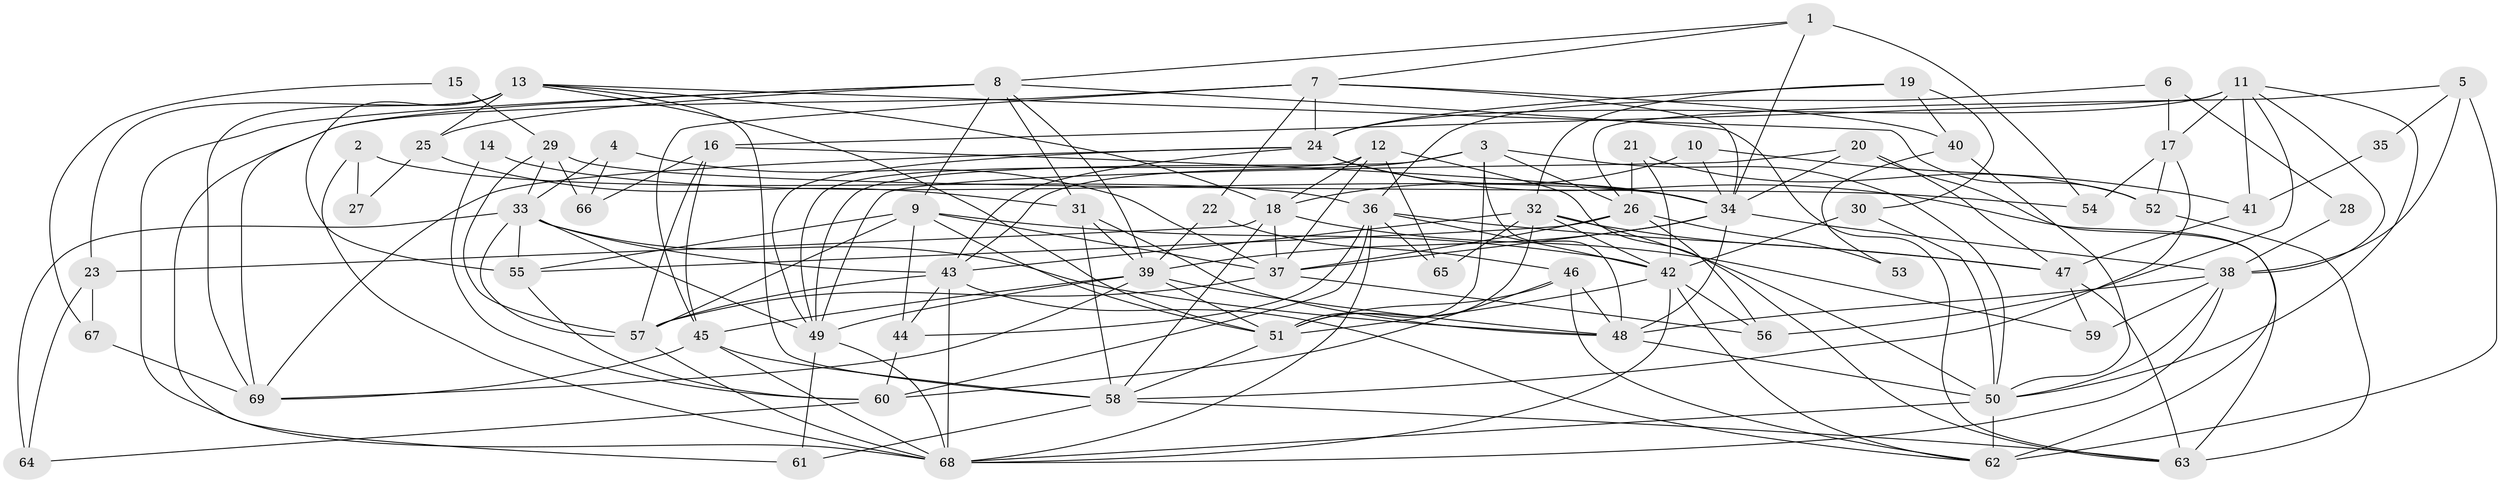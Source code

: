// original degree distribution, {4: 0.30434782608695654, 2: 0.14492753623188406, 3: 0.2391304347826087, 5: 0.16666666666666666, 6: 0.08695652173913043, 7: 0.043478260869565216, 8: 0.014492753623188406}
// Generated by graph-tools (version 1.1) at 2025/02/03/09/25 03:02:06]
// undirected, 69 vertices, 184 edges
graph export_dot {
graph [start="1"]
  node [color=gray90,style=filled];
  1;
  2;
  3;
  4;
  5;
  6;
  7;
  8;
  9;
  10;
  11;
  12;
  13;
  14;
  15;
  16;
  17;
  18;
  19;
  20;
  21;
  22;
  23;
  24;
  25;
  26;
  27;
  28;
  29;
  30;
  31;
  32;
  33;
  34;
  35;
  36;
  37;
  38;
  39;
  40;
  41;
  42;
  43;
  44;
  45;
  46;
  47;
  48;
  49;
  50;
  51;
  52;
  53;
  54;
  55;
  56;
  57;
  58;
  59;
  60;
  61;
  62;
  63;
  64;
  65;
  66;
  67;
  68;
  69;
  1 -- 7 [weight=1.0];
  1 -- 8 [weight=1.0];
  1 -- 34 [weight=2.0];
  1 -- 54 [weight=1.0];
  2 -- 27 [weight=1.0];
  2 -- 36 [weight=2.0];
  2 -- 68 [weight=1.0];
  3 -- 26 [weight=1.0];
  3 -- 43 [weight=1.0];
  3 -- 48 [weight=1.0];
  3 -- 49 [weight=1.0];
  3 -- 50 [weight=1.0];
  3 -- 51 [weight=1.0];
  4 -- 33 [weight=1.0];
  4 -- 37 [weight=1.0];
  4 -- 66 [weight=1.0];
  5 -- 26 [weight=1.0];
  5 -- 35 [weight=1.0];
  5 -- 38 [weight=1.0];
  5 -- 62 [weight=2.0];
  6 -- 17 [weight=1.0];
  6 -- 28 [weight=1.0];
  6 -- 36 [weight=1.0];
  7 -- 22 [weight=1.0];
  7 -- 24 [weight=1.0];
  7 -- 34 [weight=1.0];
  7 -- 40 [weight=1.0];
  7 -- 45 [weight=1.0];
  7 -- 61 [weight=1.0];
  8 -- 9 [weight=2.0];
  8 -- 25 [weight=1.0];
  8 -- 31 [weight=1.0];
  8 -- 39 [weight=1.0];
  8 -- 63 [weight=1.0];
  8 -- 68 [weight=1.0];
  8 -- 69 [weight=1.0];
  9 -- 37 [weight=1.0];
  9 -- 42 [weight=1.0];
  9 -- 44 [weight=2.0];
  9 -- 51 [weight=2.0];
  9 -- 55 [weight=1.0];
  9 -- 57 [weight=1.0];
  10 -- 18 [weight=1.0];
  10 -- 34 [weight=2.0];
  10 -- 41 [weight=1.0];
  11 -- 16 [weight=1.0];
  11 -- 17 [weight=2.0];
  11 -- 24 [weight=1.0];
  11 -- 38 [weight=1.0];
  11 -- 41 [weight=1.0];
  11 -- 50 [weight=1.0];
  11 -- 56 [weight=1.0];
  12 -- 18 [weight=1.0];
  12 -- 37 [weight=1.0];
  12 -- 49 [weight=1.0];
  12 -- 63 [weight=1.0];
  12 -- 65 [weight=1.0];
  13 -- 18 [weight=1.0];
  13 -- 23 [weight=2.0];
  13 -- 25 [weight=1.0];
  13 -- 51 [weight=1.0];
  13 -- 52 [weight=1.0];
  13 -- 55 [weight=1.0];
  13 -- 58 [weight=1.0];
  13 -- 69 [weight=1.0];
  14 -- 34 [weight=2.0];
  14 -- 60 [weight=1.0];
  15 -- 29 [weight=2.0];
  15 -- 67 [weight=1.0];
  16 -- 34 [weight=1.0];
  16 -- 45 [weight=1.0];
  16 -- 57 [weight=1.0];
  16 -- 66 [weight=1.0];
  17 -- 52 [weight=1.0];
  17 -- 54 [weight=1.0];
  17 -- 58 [weight=1.0];
  18 -- 23 [weight=1.0];
  18 -- 37 [weight=1.0];
  18 -- 58 [weight=1.0];
  18 -- 59 [weight=1.0];
  19 -- 24 [weight=1.0];
  19 -- 30 [weight=1.0];
  19 -- 32 [weight=1.0];
  19 -- 40 [weight=1.0];
  20 -- 34 [weight=1.0];
  20 -- 47 [weight=1.0];
  20 -- 49 [weight=1.0];
  20 -- 62 [weight=1.0];
  21 -- 26 [weight=1.0];
  21 -- 42 [weight=1.0];
  21 -- 52 [weight=1.0];
  22 -- 39 [weight=1.0];
  22 -- 46 [weight=1.0];
  23 -- 64 [weight=1.0];
  23 -- 67 [weight=1.0];
  24 -- 34 [weight=1.0];
  24 -- 43 [weight=1.0];
  24 -- 49 [weight=1.0];
  24 -- 63 [weight=1.0];
  24 -- 69 [weight=1.0];
  25 -- 27 [weight=1.0];
  25 -- 31 [weight=1.0];
  26 -- 37 [weight=1.0];
  26 -- 53 [weight=1.0];
  26 -- 55 [weight=1.0];
  26 -- 56 [weight=1.0];
  28 -- 38 [weight=2.0];
  29 -- 33 [weight=1.0];
  29 -- 54 [weight=1.0];
  29 -- 57 [weight=1.0];
  29 -- 66 [weight=2.0];
  30 -- 42 [weight=1.0];
  30 -- 50 [weight=1.0];
  31 -- 39 [weight=1.0];
  31 -- 48 [weight=1.0];
  31 -- 58 [weight=1.0];
  32 -- 42 [weight=1.0];
  32 -- 43 [weight=1.0];
  32 -- 47 [weight=1.0];
  32 -- 50 [weight=1.0];
  32 -- 51 [weight=1.0];
  32 -- 65 [weight=1.0];
  33 -- 43 [weight=1.0];
  33 -- 48 [weight=1.0];
  33 -- 49 [weight=1.0];
  33 -- 55 [weight=1.0];
  33 -- 57 [weight=1.0];
  33 -- 64 [weight=2.0];
  34 -- 37 [weight=1.0];
  34 -- 38 [weight=2.0];
  34 -- 39 [weight=1.0];
  34 -- 48 [weight=1.0];
  35 -- 41 [weight=1.0];
  36 -- 42 [weight=1.0];
  36 -- 44 [weight=1.0];
  36 -- 47 [weight=1.0];
  36 -- 60 [weight=1.0];
  36 -- 65 [weight=1.0];
  36 -- 68 [weight=1.0];
  37 -- 56 [weight=1.0];
  37 -- 57 [weight=1.0];
  38 -- 48 [weight=1.0];
  38 -- 50 [weight=1.0];
  38 -- 59 [weight=1.0];
  38 -- 68 [weight=1.0];
  39 -- 45 [weight=1.0];
  39 -- 48 [weight=2.0];
  39 -- 49 [weight=1.0];
  39 -- 51 [weight=1.0];
  39 -- 69 [weight=1.0];
  40 -- 50 [weight=1.0];
  40 -- 53 [weight=1.0];
  41 -- 47 [weight=1.0];
  42 -- 51 [weight=1.0];
  42 -- 56 [weight=1.0];
  42 -- 62 [weight=1.0];
  42 -- 68 [weight=1.0];
  43 -- 44 [weight=1.0];
  43 -- 57 [weight=2.0];
  43 -- 62 [weight=1.0];
  43 -- 68 [weight=1.0];
  44 -- 60 [weight=2.0];
  45 -- 58 [weight=1.0];
  45 -- 68 [weight=2.0];
  45 -- 69 [weight=1.0];
  46 -- 48 [weight=1.0];
  46 -- 51 [weight=1.0];
  46 -- 60 [weight=2.0];
  46 -- 62 [weight=1.0];
  47 -- 59 [weight=1.0];
  47 -- 63 [weight=1.0];
  48 -- 50 [weight=1.0];
  49 -- 61 [weight=1.0];
  49 -- 68 [weight=1.0];
  50 -- 62 [weight=1.0];
  50 -- 68 [weight=2.0];
  51 -- 58 [weight=1.0];
  52 -- 63 [weight=1.0];
  55 -- 60 [weight=1.0];
  57 -- 68 [weight=1.0];
  58 -- 61 [weight=1.0];
  58 -- 63 [weight=1.0];
  60 -- 64 [weight=1.0];
  67 -- 69 [weight=1.0];
}
